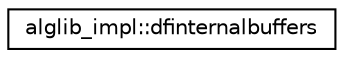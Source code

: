 digraph "Graphical Class Hierarchy"
{
  edge [fontname="Helvetica",fontsize="10",labelfontname="Helvetica",labelfontsize="10"];
  node [fontname="Helvetica",fontsize="10",shape=record];
  rankdir="LR";
  Node0 [label="alglib_impl::dfinternalbuffers",height=0.2,width=0.4,color="black", fillcolor="white", style="filled",URL="$structalglib__impl_1_1dfinternalbuffers.html"];
}

